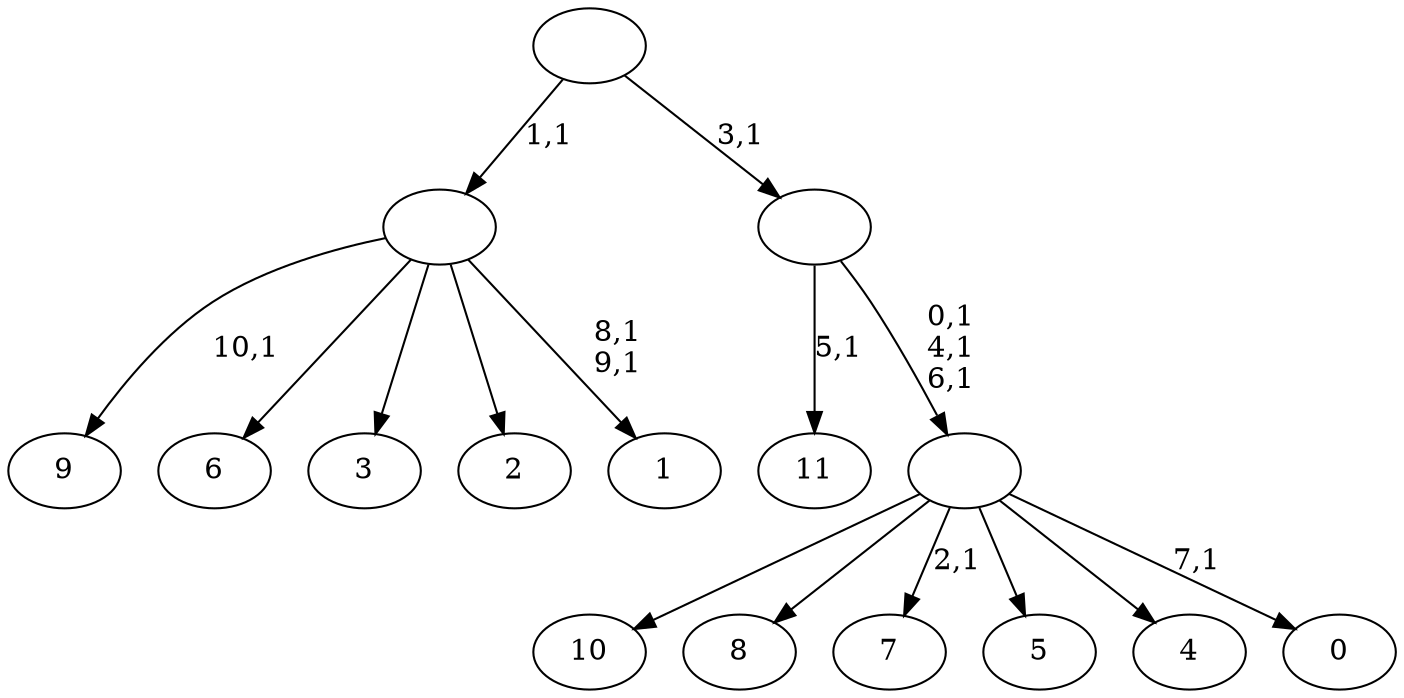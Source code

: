 digraph T {
	23 [label="11"]
	21 [label="10"]
	20 [label="9"]
	18 [label="8"]
	17 [label="7"]
	15 [label="6"]
	14 [label="5"]
	13 [label="4"]
	12 [label="3"]
	11 [label="2"]
	10 [label="1"]
	7 [label=""]
	6 [label="0"]
	4 [label=""]
	1 [label=""]
	0 [label=""]
	7 -> 10 [label="8,1\n9,1"]
	7 -> 20 [label="10,1"]
	7 -> 15 [label=""]
	7 -> 12 [label=""]
	7 -> 11 [label=""]
	4 -> 6 [label="7,1"]
	4 -> 17 [label="2,1"]
	4 -> 21 [label=""]
	4 -> 18 [label=""]
	4 -> 14 [label=""]
	4 -> 13 [label=""]
	1 -> 4 [label="0,1\n4,1\n6,1"]
	1 -> 23 [label="5,1"]
	0 -> 7 [label="1,1"]
	0 -> 1 [label="3,1"]
}
